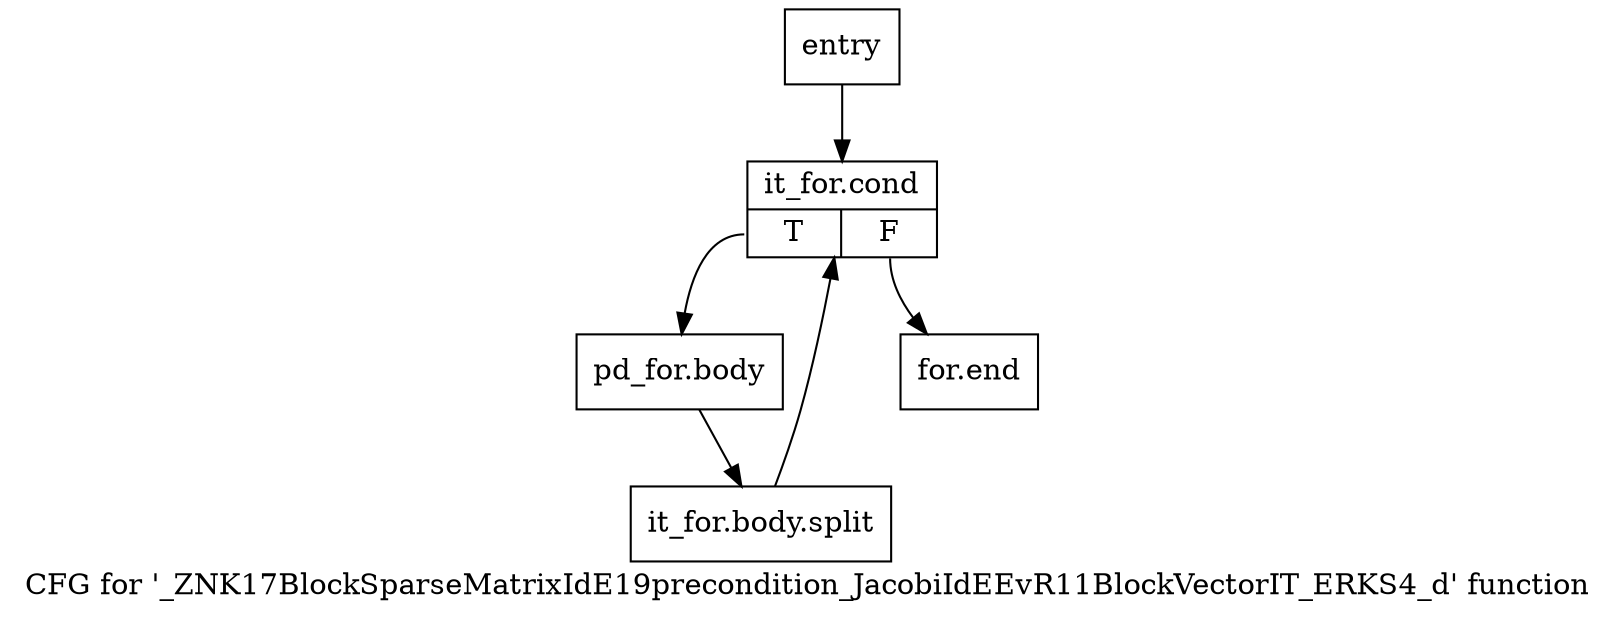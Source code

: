 digraph "CFG for '_ZNK17BlockSparseMatrixIdE19precondition_JacobiIdEEvR11BlockVectorIT_ERKS4_d' function" {
	label="CFG for '_ZNK17BlockSparseMatrixIdE19precondition_JacobiIdEEvR11BlockVectorIT_ERKS4_d' function";

	Node0x47ebd10 [shape=record,label="{entry}"];
	Node0x47ebd10 -> Node0x47ebd60;
	Node0x47ebd60 [shape=record,label="{it_for.cond|{<s0>T|<s1>F}}"];
	Node0x47ebd60:s0 -> Node0x47ebdb0;
	Node0x47ebd60:s1 -> Node0x47ebe00;
	Node0x47ebdb0 [shape=record,label="{pd_for.body}"];
	Node0x47ebdb0 -> Node0xa6d52e0;
	Node0xa6d52e0 [shape=record,label="{it_for.body.split}"];
	Node0xa6d52e0 -> Node0x47ebd60;
	Node0x47ebe00 [shape=record,label="{for.end}"];
}
